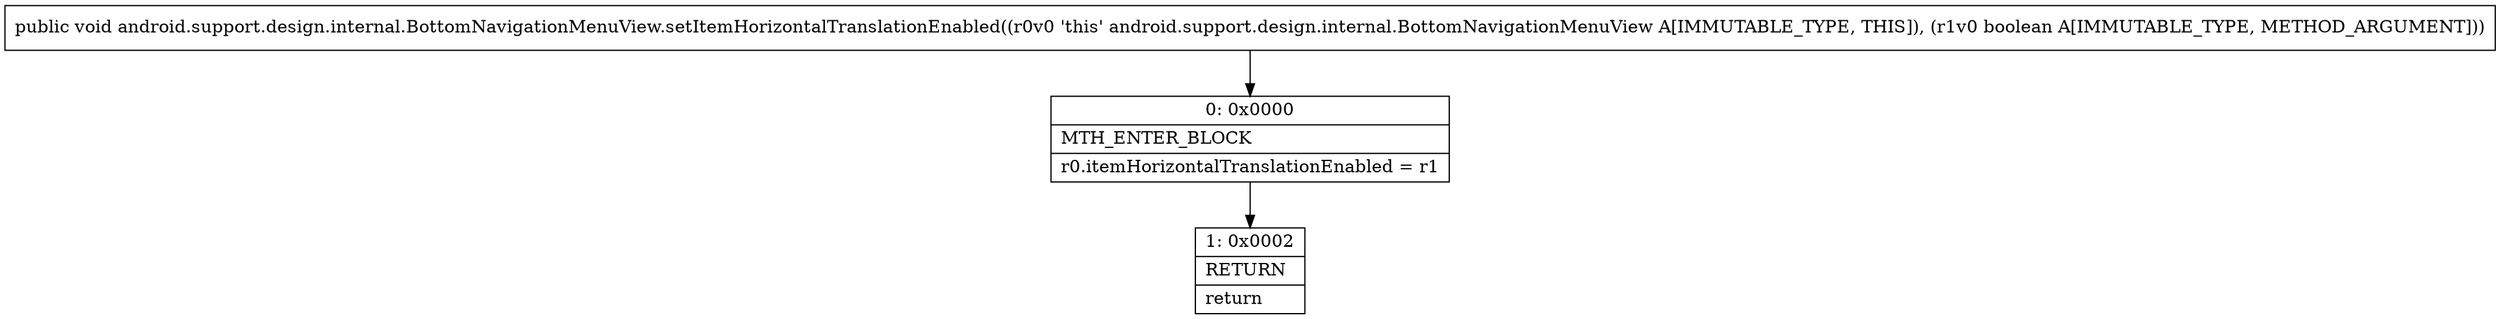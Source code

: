 digraph "CFG forandroid.support.design.internal.BottomNavigationMenuView.setItemHorizontalTranslationEnabled(Z)V" {
Node_0 [shape=record,label="{0\:\ 0x0000|MTH_ENTER_BLOCK\l|r0.itemHorizontalTranslationEnabled = r1\l}"];
Node_1 [shape=record,label="{1\:\ 0x0002|RETURN\l|return\l}"];
MethodNode[shape=record,label="{public void android.support.design.internal.BottomNavigationMenuView.setItemHorizontalTranslationEnabled((r0v0 'this' android.support.design.internal.BottomNavigationMenuView A[IMMUTABLE_TYPE, THIS]), (r1v0 boolean A[IMMUTABLE_TYPE, METHOD_ARGUMENT])) }"];
MethodNode -> Node_0;
Node_0 -> Node_1;
}

